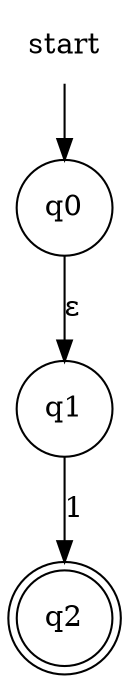 digraph automaton {
    node [shape=none]; start;
    node [shape=doublecircle]; q2;
    node [shape=circle];
    start -> q0;
    q1 -> q2 [label="1"];
    q0 -> q1 [label="&epsilon;"];
}
